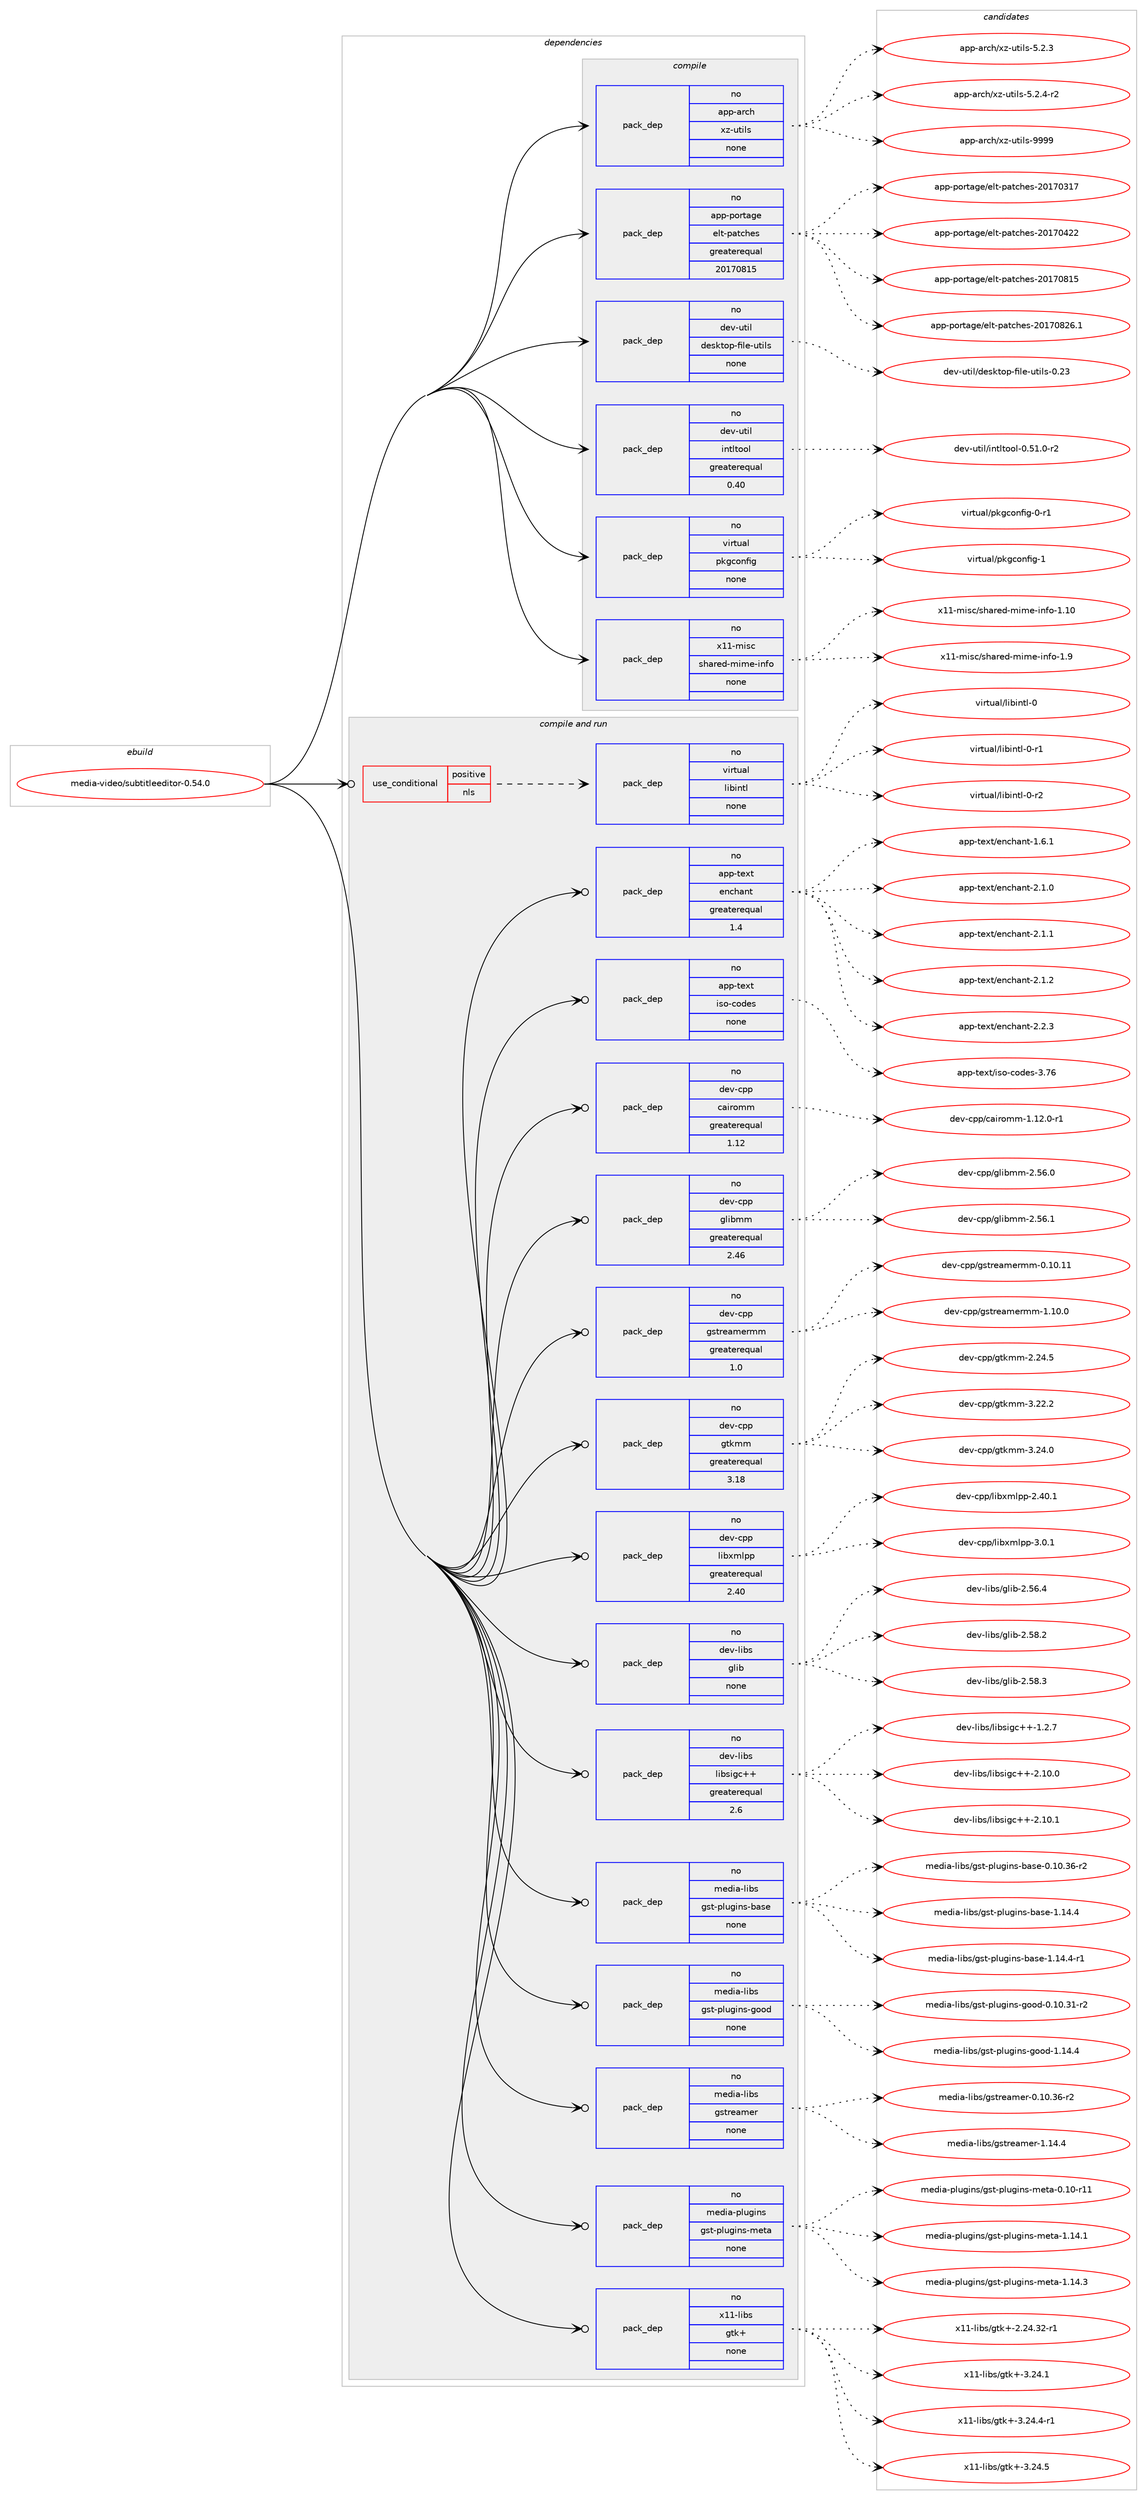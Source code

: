 digraph prolog {

# *************
# Graph options
# *************

newrank=true;
concentrate=true;
compound=true;
graph [rankdir=LR,fontname=Helvetica,fontsize=10,ranksep=1.5];#, ranksep=2.5, nodesep=0.2];
edge  [arrowhead=vee];
node  [fontname=Helvetica,fontsize=10];

# **********
# The ebuild
# **********

subgraph cluster_leftcol {
color=gray;
rank=same;
label=<<i>ebuild</i>>;
id [label="media-video/subtitleeditor-0.54.0", color=red, width=4, href="../media-video/subtitleeditor-0.54.0.svg"];
}

# ****************
# The dependencies
# ****************

subgraph cluster_midcol {
color=gray;
label=<<i>dependencies</i>>;
subgraph cluster_compile {
fillcolor="#eeeeee";
style=filled;
label=<<i>compile</i>>;
subgraph pack1172830 {
dependency1640350 [label=<<TABLE BORDER="0" CELLBORDER="1" CELLSPACING="0" CELLPADDING="4" WIDTH="220"><TR><TD ROWSPAN="6" CELLPADDING="30">pack_dep</TD></TR><TR><TD WIDTH="110">no</TD></TR><TR><TD>app-arch</TD></TR><TR><TD>xz-utils</TD></TR><TR><TD>none</TD></TR><TR><TD></TD></TR></TABLE>>, shape=none, color=blue];
}
id:e -> dependency1640350:w [weight=20,style="solid",arrowhead="vee"];
subgraph pack1172831 {
dependency1640351 [label=<<TABLE BORDER="0" CELLBORDER="1" CELLSPACING="0" CELLPADDING="4" WIDTH="220"><TR><TD ROWSPAN="6" CELLPADDING="30">pack_dep</TD></TR><TR><TD WIDTH="110">no</TD></TR><TR><TD>app-portage</TD></TR><TR><TD>elt-patches</TD></TR><TR><TD>greaterequal</TD></TR><TR><TD>20170815</TD></TR></TABLE>>, shape=none, color=blue];
}
id:e -> dependency1640351:w [weight=20,style="solid",arrowhead="vee"];
subgraph pack1172832 {
dependency1640352 [label=<<TABLE BORDER="0" CELLBORDER="1" CELLSPACING="0" CELLPADDING="4" WIDTH="220"><TR><TD ROWSPAN="6" CELLPADDING="30">pack_dep</TD></TR><TR><TD WIDTH="110">no</TD></TR><TR><TD>dev-util</TD></TR><TR><TD>desktop-file-utils</TD></TR><TR><TD>none</TD></TR><TR><TD></TD></TR></TABLE>>, shape=none, color=blue];
}
id:e -> dependency1640352:w [weight=20,style="solid",arrowhead="vee"];
subgraph pack1172833 {
dependency1640353 [label=<<TABLE BORDER="0" CELLBORDER="1" CELLSPACING="0" CELLPADDING="4" WIDTH="220"><TR><TD ROWSPAN="6" CELLPADDING="30">pack_dep</TD></TR><TR><TD WIDTH="110">no</TD></TR><TR><TD>dev-util</TD></TR><TR><TD>intltool</TD></TR><TR><TD>greaterequal</TD></TR><TR><TD>0.40</TD></TR></TABLE>>, shape=none, color=blue];
}
id:e -> dependency1640353:w [weight=20,style="solid",arrowhead="vee"];
subgraph pack1172834 {
dependency1640354 [label=<<TABLE BORDER="0" CELLBORDER="1" CELLSPACING="0" CELLPADDING="4" WIDTH="220"><TR><TD ROWSPAN="6" CELLPADDING="30">pack_dep</TD></TR><TR><TD WIDTH="110">no</TD></TR><TR><TD>virtual</TD></TR><TR><TD>pkgconfig</TD></TR><TR><TD>none</TD></TR><TR><TD></TD></TR></TABLE>>, shape=none, color=blue];
}
id:e -> dependency1640354:w [weight=20,style="solid",arrowhead="vee"];
subgraph pack1172835 {
dependency1640355 [label=<<TABLE BORDER="0" CELLBORDER="1" CELLSPACING="0" CELLPADDING="4" WIDTH="220"><TR><TD ROWSPAN="6" CELLPADDING="30">pack_dep</TD></TR><TR><TD WIDTH="110">no</TD></TR><TR><TD>x11-misc</TD></TR><TR><TD>shared-mime-info</TD></TR><TR><TD>none</TD></TR><TR><TD></TD></TR></TABLE>>, shape=none, color=blue];
}
id:e -> dependency1640355:w [weight=20,style="solid",arrowhead="vee"];
}
subgraph cluster_compileandrun {
fillcolor="#eeeeee";
style=filled;
label=<<i>compile and run</i>>;
subgraph cond441037 {
dependency1640356 [label=<<TABLE BORDER="0" CELLBORDER="1" CELLSPACING="0" CELLPADDING="4"><TR><TD ROWSPAN="3" CELLPADDING="10">use_conditional</TD></TR><TR><TD>positive</TD></TR><TR><TD>nls</TD></TR></TABLE>>, shape=none, color=red];
subgraph pack1172836 {
dependency1640357 [label=<<TABLE BORDER="0" CELLBORDER="1" CELLSPACING="0" CELLPADDING="4" WIDTH="220"><TR><TD ROWSPAN="6" CELLPADDING="30">pack_dep</TD></TR><TR><TD WIDTH="110">no</TD></TR><TR><TD>virtual</TD></TR><TR><TD>libintl</TD></TR><TR><TD>none</TD></TR><TR><TD></TD></TR></TABLE>>, shape=none, color=blue];
}
dependency1640356:e -> dependency1640357:w [weight=20,style="dashed",arrowhead="vee"];
}
id:e -> dependency1640356:w [weight=20,style="solid",arrowhead="odotvee"];
subgraph pack1172837 {
dependency1640358 [label=<<TABLE BORDER="0" CELLBORDER="1" CELLSPACING="0" CELLPADDING="4" WIDTH="220"><TR><TD ROWSPAN="6" CELLPADDING="30">pack_dep</TD></TR><TR><TD WIDTH="110">no</TD></TR><TR><TD>app-text</TD></TR><TR><TD>enchant</TD></TR><TR><TD>greaterequal</TD></TR><TR><TD>1.4</TD></TR></TABLE>>, shape=none, color=blue];
}
id:e -> dependency1640358:w [weight=20,style="solid",arrowhead="odotvee"];
subgraph pack1172838 {
dependency1640359 [label=<<TABLE BORDER="0" CELLBORDER="1" CELLSPACING="0" CELLPADDING="4" WIDTH="220"><TR><TD ROWSPAN="6" CELLPADDING="30">pack_dep</TD></TR><TR><TD WIDTH="110">no</TD></TR><TR><TD>app-text</TD></TR><TR><TD>iso-codes</TD></TR><TR><TD>none</TD></TR><TR><TD></TD></TR></TABLE>>, shape=none, color=blue];
}
id:e -> dependency1640359:w [weight=20,style="solid",arrowhead="odotvee"];
subgraph pack1172839 {
dependency1640360 [label=<<TABLE BORDER="0" CELLBORDER="1" CELLSPACING="0" CELLPADDING="4" WIDTH="220"><TR><TD ROWSPAN="6" CELLPADDING="30">pack_dep</TD></TR><TR><TD WIDTH="110">no</TD></TR><TR><TD>dev-cpp</TD></TR><TR><TD>cairomm</TD></TR><TR><TD>greaterequal</TD></TR><TR><TD>1.12</TD></TR></TABLE>>, shape=none, color=blue];
}
id:e -> dependency1640360:w [weight=20,style="solid",arrowhead="odotvee"];
subgraph pack1172840 {
dependency1640361 [label=<<TABLE BORDER="0" CELLBORDER="1" CELLSPACING="0" CELLPADDING="4" WIDTH="220"><TR><TD ROWSPAN="6" CELLPADDING="30">pack_dep</TD></TR><TR><TD WIDTH="110">no</TD></TR><TR><TD>dev-cpp</TD></TR><TR><TD>glibmm</TD></TR><TR><TD>greaterequal</TD></TR><TR><TD>2.46</TD></TR></TABLE>>, shape=none, color=blue];
}
id:e -> dependency1640361:w [weight=20,style="solid",arrowhead="odotvee"];
subgraph pack1172841 {
dependency1640362 [label=<<TABLE BORDER="0" CELLBORDER="1" CELLSPACING="0" CELLPADDING="4" WIDTH="220"><TR><TD ROWSPAN="6" CELLPADDING="30">pack_dep</TD></TR><TR><TD WIDTH="110">no</TD></TR><TR><TD>dev-cpp</TD></TR><TR><TD>gstreamermm</TD></TR><TR><TD>greaterequal</TD></TR><TR><TD>1.0</TD></TR></TABLE>>, shape=none, color=blue];
}
id:e -> dependency1640362:w [weight=20,style="solid",arrowhead="odotvee"];
subgraph pack1172842 {
dependency1640363 [label=<<TABLE BORDER="0" CELLBORDER="1" CELLSPACING="0" CELLPADDING="4" WIDTH="220"><TR><TD ROWSPAN="6" CELLPADDING="30">pack_dep</TD></TR><TR><TD WIDTH="110">no</TD></TR><TR><TD>dev-cpp</TD></TR><TR><TD>gtkmm</TD></TR><TR><TD>greaterequal</TD></TR><TR><TD>3.18</TD></TR></TABLE>>, shape=none, color=blue];
}
id:e -> dependency1640363:w [weight=20,style="solid",arrowhead="odotvee"];
subgraph pack1172843 {
dependency1640364 [label=<<TABLE BORDER="0" CELLBORDER="1" CELLSPACING="0" CELLPADDING="4" WIDTH="220"><TR><TD ROWSPAN="6" CELLPADDING="30">pack_dep</TD></TR><TR><TD WIDTH="110">no</TD></TR><TR><TD>dev-cpp</TD></TR><TR><TD>libxmlpp</TD></TR><TR><TD>greaterequal</TD></TR><TR><TD>2.40</TD></TR></TABLE>>, shape=none, color=blue];
}
id:e -> dependency1640364:w [weight=20,style="solid",arrowhead="odotvee"];
subgraph pack1172844 {
dependency1640365 [label=<<TABLE BORDER="0" CELLBORDER="1" CELLSPACING="0" CELLPADDING="4" WIDTH="220"><TR><TD ROWSPAN="6" CELLPADDING="30">pack_dep</TD></TR><TR><TD WIDTH="110">no</TD></TR><TR><TD>dev-libs</TD></TR><TR><TD>glib</TD></TR><TR><TD>none</TD></TR><TR><TD></TD></TR></TABLE>>, shape=none, color=blue];
}
id:e -> dependency1640365:w [weight=20,style="solid",arrowhead="odotvee"];
subgraph pack1172845 {
dependency1640366 [label=<<TABLE BORDER="0" CELLBORDER="1" CELLSPACING="0" CELLPADDING="4" WIDTH="220"><TR><TD ROWSPAN="6" CELLPADDING="30">pack_dep</TD></TR><TR><TD WIDTH="110">no</TD></TR><TR><TD>dev-libs</TD></TR><TR><TD>libsigc++</TD></TR><TR><TD>greaterequal</TD></TR><TR><TD>2.6</TD></TR></TABLE>>, shape=none, color=blue];
}
id:e -> dependency1640366:w [weight=20,style="solid",arrowhead="odotvee"];
subgraph pack1172846 {
dependency1640367 [label=<<TABLE BORDER="0" CELLBORDER="1" CELLSPACING="0" CELLPADDING="4" WIDTH="220"><TR><TD ROWSPAN="6" CELLPADDING="30">pack_dep</TD></TR><TR><TD WIDTH="110">no</TD></TR><TR><TD>media-libs</TD></TR><TR><TD>gst-plugins-base</TD></TR><TR><TD>none</TD></TR><TR><TD></TD></TR></TABLE>>, shape=none, color=blue];
}
id:e -> dependency1640367:w [weight=20,style="solid",arrowhead="odotvee"];
subgraph pack1172847 {
dependency1640368 [label=<<TABLE BORDER="0" CELLBORDER="1" CELLSPACING="0" CELLPADDING="4" WIDTH="220"><TR><TD ROWSPAN="6" CELLPADDING="30">pack_dep</TD></TR><TR><TD WIDTH="110">no</TD></TR><TR><TD>media-libs</TD></TR><TR><TD>gst-plugins-good</TD></TR><TR><TD>none</TD></TR><TR><TD></TD></TR></TABLE>>, shape=none, color=blue];
}
id:e -> dependency1640368:w [weight=20,style="solid",arrowhead="odotvee"];
subgraph pack1172848 {
dependency1640369 [label=<<TABLE BORDER="0" CELLBORDER="1" CELLSPACING="0" CELLPADDING="4" WIDTH="220"><TR><TD ROWSPAN="6" CELLPADDING="30">pack_dep</TD></TR><TR><TD WIDTH="110">no</TD></TR><TR><TD>media-libs</TD></TR><TR><TD>gstreamer</TD></TR><TR><TD>none</TD></TR><TR><TD></TD></TR></TABLE>>, shape=none, color=blue];
}
id:e -> dependency1640369:w [weight=20,style="solid",arrowhead="odotvee"];
subgraph pack1172849 {
dependency1640370 [label=<<TABLE BORDER="0" CELLBORDER="1" CELLSPACING="0" CELLPADDING="4" WIDTH="220"><TR><TD ROWSPAN="6" CELLPADDING="30">pack_dep</TD></TR><TR><TD WIDTH="110">no</TD></TR><TR><TD>media-plugins</TD></TR><TR><TD>gst-plugins-meta</TD></TR><TR><TD>none</TD></TR><TR><TD></TD></TR></TABLE>>, shape=none, color=blue];
}
id:e -> dependency1640370:w [weight=20,style="solid",arrowhead="odotvee"];
subgraph pack1172850 {
dependency1640371 [label=<<TABLE BORDER="0" CELLBORDER="1" CELLSPACING="0" CELLPADDING="4" WIDTH="220"><TR><TD ROWSPAN="6" CELLPADDING="30">pack_dep</TD></TR><TR><TD WIDTH="110">no</TD></TR><TR><TD>x11-libs</TD></TR><TR><TD>gtk+</TD></TR><TR><TD>none</TD></TR><TR><TD></TD></TR></TABLE>>, shape=none, color=blue];
}
id:e -> dependency1640371:w [weight=20,style="solid",arrowhead="odotvee"];
}
subgraph cluster_run {
fillcolor="#eeeeee";
style=filled;
label=<<i>run</i>>;
}
}

# **************
# The candidates
# **************

subgraph cluster_choices {
rank=same;
color=gray;
label=<<i>candidates</i>>;

subgraph choice1172830 {
color=black;
nodesep=1;
choice971121124597114991044712012245117116105108115455346504651 [label="app-arch/xz-utils-5.2.3", color=red, width=4,href="../app-arch/xz-utils-5.2.3.svg"];
choice9711211245971149910447120122451171161051081154553465046524511450 [label="app-arch/xz-utils-5.2.4-r2", color=red, width=4,href="../app-arch/xz-utils-5.2.4-r2.svg"];
choice9711211245971149910447120122451171161051081154557575757 [label="app-arch/xz-utils-9999", color=red, width=4,href="../app-arch/xz-utils-9999.svg"];
dependency1640350:e -> choice971121124597114991044712012245117116105108115455346504651:w [style=dotted,weight="100"];
dependency1640350:e -> choice9711211245971149910447120122451171161051081154553465046524511450:w [style=dotted,weight="100"];
dependency1640350:e -> choice9711211245971149910447120122451171161051081154557575757:w [style=dotted,weight="100"];
}
subgraph choice1172831 {
color=black;
nodesep=1;
choice97112112451121111141169710310147101108116451129711699104101115455048495548514955 [label="app-portage/elt-patches-20170317", color=red, width=4,href="../app-portage/elt-patches-20170317.svg"];
choice97112112451121111141169710310147101108116451129711699104101115455048495548525050 [label="app-portage/elt-patches-20170422", color=red, width=4,href="../app-portage/elt-patches-20170422.svg"];
choice97112112451121111141169710310147101108116451129711699104101115455048495548564953 [label="app-portage/elt-patches-20170815", color=red, width=4,href="../app-portage/elt-patches-20170815.svg"];
choice971121124511211111411697103101471011081164511297116991041011154550484955485650544649 [label="app-portage/elt-patches-20170826.1", color=red, width=4,href="../app-portage/elt-patches-20170826.1.svg"];
dependency1640351:e -> choice97112112451121111141169710310147101108116451129711699104101115455048495548514955:w [style=dotted,weight="100"];
dependency1640351:e -> choice97112112451121111141169710310147101108116451129711699104101115455048495548525050:w [style=dotted,weight="100"];
dependency1640351:e -> choice97112112451121111141169710310147101108116451129711699104101115455048495548564953:w [style=dotted,weight="100"];
dependency1640351:e -> choice971121124511211111411697103101471011081164511297116991041011154550484955485650544649:w [style=dotted,weight="100"];
}
subgraph choice1172832 {
color=black;
nodesep=1;
choice100101118451171161051084710010111510711611111245102105108101451171161051081154548465051 [label="dev-util/desktop-file-utils-0.23", color=red, width=4,href="../dev-util/desktop-file-utils-0.23.svg"];
dependency1640352:e -> choice100101118451171161051084710010111510711611111245102105108101451171161051081154548465051:w [style=dotted,weight="100"];
}
subgraph choice1172833 {
color=black;
nodesep=1;
choice1001011184511711610510847105110116108116111111108454846534946484511450 [label="dev-util/intltool-0.51.0-r2", color=red, width=4,href="../dev-util/intltool-0.51.0-r2.svg"];
dependency1640353:e -> choice1001011184511711610510847105110116108116111111108454846534946484511450:w [style=dotted,weight="100"];
}
subgraph choice1172834 {
color=black;
nodesep=1;
choice11810511411611797108471121071039911111010210510345484511449 [label="virtual/pkgconfig-0-r1", color=red, width=4,href="../virtual/pkgconfig-0-r1.svg"];
choice1181051141161179710847112107103991111101021051034549 [label="virtual/pkgconfig-1", color=red, width=4,href="../virtual/pkgconfig-1.svg"];
dependency1640354:e -> choice11810511411611797108471121071039911111010210510345484511449:w [style=dotted,weight="100"];
dependency1640354:e -> choice1181051141161179710847112107103991111101021051034549:w [style=dotted,weight="100"];
}
subgraph choice1172835 {
color=black;
nodesep=1;
choice12049494510910511599471151049711410110045109105109101451051101021114549464948 [label="x11-misc/shared-mime-info-1.10", color=red, width=4,href="../x11-misc/shared-mime-info-1.10.svg"];
choice120494945109105115994711510497114101100451091051091014510511010211145494657 [label="x11-misc/shared-mime-info-1.9", color=red, width=4,href="../x11-misc/shared-mime-info-1.9.svg"];
dependency1640355:e -> choice12049494510910511599471151049711410110045109105109101451051101021114549464948:w [style=dotted,weight="100"];
dependency1640355:e -> choice120494945109105115994711510497114101100451091051091014510511010211145494657:w [style=dotted,weight="100"];
}
subgraph choice1172836 {
color=black;
nodesep=1;
choice1181051141161179710847108105981051101161084548 [label="virtual/libintl-0", color=red, width=4,href="../virtual/libintl-0.svg"];
choice11810511411611797108471081059810511011610845484511449 [label="virtual/libintl-0-r1", color=red, width=4,href="../virtual/libintl-0-r1.svg"];
choice11810511411611797108471081059810511011610845484511450 [label="virtual/libintl-0-r2", color=red, width=4,href="../virtual/libintl-0-r2.svg"];
dependency1640357:e -> choice1181051141161179710847108105981051101161084548:w [style=dotted,weight="100"];
dependency1640357:e -> choice11810511411611797108471081059810511011610845484511449:w [style=dotted,weight="100"];
dependency1640357:e -> choice11810511411611797108471081059810511011610845484511450:w [style=dotted,weight="100"];
}
subgraph choice1172837 {
color=black;
nodesep=1;
choice9711211245116101120116471011109910497110116454946544649 [label="app-text/enchant-1.6.1", color=red, width=4,href="../app-text/enchant-1.6.1.svg"];
choice9711211245116101120116471011109910497110116455046494648 [label="app-text/enchant-2.1.0", color=red, width=4,href="../app-text/enchant-2.1.0.svg"];
choice9711211245116101120116471011109910497110116455046494649 [label="app-text/enchant-2.1.1", color=red, width=4,href="../app-text/enchant-2.1.1.svg"];
choice9711211245116101120116471011109910497110116455046494650 [label="app-text/enchant-2.1.2", color=red, width=4,href="../app-text/enchant-2.1.2.svg"];
choice9711211245116101120116471011109910497110116455046504651 [label="app-text/enchant-2.2.3", color=red, width=4,href="../app-text/enchant-2.2.3.svg"];
dependency1640358:e -> choice9711211245116101120116471011109910497110116454946544649:w [style=dotted,weight="100"];
dependency1640358:e -> choice9711211245116101120116471011109910497110116455046494648:w [style=dotted,weight="100"];
dependency1640358:e -> choice9711211245116101120116471011109910497110116455046494649:w [style=dotted,weight="100"];
dependency1640358:e -> choice9711211245116101120116471011109910497110116455046494650:w [style=dotted,weight="100"];
dependency1640358:e -> choice9711211245116101120116471011109910497110116455046504651:w [style=dotted,weight="100"];
}
subgraph choice1172838 {
color=black;
nodesep=1;
choice97112112451161011201164710511511145991111001011154551465554 [label="app-text/iso-codes-3.76", color=red, width=4,href="../app-text/iso-codes-3.76.svg"];
dependency1640359:e -> choice97112112451161011201164710511511145991111001011154551465554:w [style=dotted,weight="100"];
}
subgraph choice1172839 {
color=black;
nodesep=1;
choice1001011184599112112479997105114111109109454946495046484511449 [label="dev-cpp/cairomm-1.12.0-r1", color=red, width=4,href="../dev-cpp/cairomm-1.12.0-r1.svg"];
dependency1640360:e -> choice1001011184599112112479997105114111109109454946495046484511449:w [style=dotted,weight="100"];
}
subgraph choice1172840 {
color=black;
nodesep=1;
choice1001011184599112112471031081059810910945504653544648 [label="dev-cpp/glibmm-2.56.0", color=red, width=4,href="../dev-cpp/glibmm-2.56.0.svg"];
choice1001011184599112112471031081059810910945504653544649 [label="dev-cpp/glibmm-2.56.1", color=red, width=4,href="../dev-cpp/glibmm-2.56.1.svg"];
dependency1640361:e -> choice1001011184599112112471031081059810910945504653544648:w [style=dotted,weight="100"];
dependency1640361:e -> choice1001011184599112112471031081059810910945504653544649:w [style=dotted,weight="100"];
}
subgraph choice1172841 {
color=black;
nodesep=1;
choice100101118459911211247103115116114101971091011141091094548464948464949 [label="dev-cpp/gstreamermm-0.10.11", color=red, width=4,href="../dev-cpp/gstreamermm-0.10.11.svg"];
choice1001011184599112112471031151161141019710910111410910945494649484648 [label="dev-cpp/gstreamermm-1.10.0", color=red, width=4,href="../dev-cpp/gstreamermm-1.10.0.svg"];
dependency1640362:e -> choice100101118459911211247103115116114101971091011141091094548464948464949:w [style=dotted,weight="100"];
dependency1640362:e -> choice1001011184599112112471031151161141019710910111410910945494649484648:w [style=dotted,weight="100"];
}
subgraph choice1172842 {
color=black;
nodesep=1;
choice10010111845991121124710311610710910945504650524653 [label="dev-cpp/gtkmm-2.24.5", color=red, width=4,href="../dev-cpp/gtkmm-2.24.5.svg"];
choice10010111845991121124710311610710910945514650504650 [label="dev-cpp/gtkmm-3.22.2", color=red, width=4,href="../dev-cpp/gtkmm-3.22.2.svg"];
choice10010111845991121124710311610710910945514650524648 [label="dev-cpp/gtkmm-3.24.0", color=red, width=4,href="../dev-cpp/gtkmm-3.24.0.svg"];
dependency1640363:e -> choice10010111845991121124710311610710910945504650524653:w [style=dotted,weight="100"];
dependency1640363:e -> choice10010111845991121124710311610710910945514650504650:w [style=dotted,weight="100"];
dependency1640363:e -> choice10010111845991121124710311610710910945514650524648:w [style=dotted,weight="100"];
}
subgraph choice1172843 {
color=black;
nodesep=1;
choice1001011184599112112471081059812010910811211245504652484649 [label="dev-cpp/libxmlpp-2.40.1", color=red, width=4,href="../dev-cpp/libxmlpp-2.40.1.svg"];
choice10010111845991121124710810598120109108112112455146484649 [label="dev-cpp/libxmlpp-3.0.1", color=red, width=4,href="../dev-cpp/libxmlpp-3.0.1.svg"];
dependency1640364:e -> choice1001011184599112112471081059812010910811211245504652484649:w [style=dotted,weight="100"];
dependency1640364:e -> choice10010111845991121124710810598120109108112112455146484649:w [style=dotted,weight="100"];
}
subgraph choice1172844 {
color=black;
nodesep=1;
choice1001011184510810598115471031081059845504653544652 [label="dev-libs/glib-2.56.4", color=red, width=4,href="../dev-libs/glib-2.56.4.svg"];
choice1001011184510810598115471031081059845504653564650 [label="dev-libs/glib-2.58.2", color=red, width=4,href="../dev-libs/glib-2.58.2.svg"];
choice1001011184510810598115471031081059845504653564651 [label="dev-libs/glib-2.58.3", color=red, width=4,href="../dev-libs/glib-2.58.3.svg"];
dependency1640365:e -> choice1001011184510810598115471031081059845504653544652:w [style=dotted,weight="100"];
dependency1640365:e -> choice1001011184510810598115471031081059845504653564650:w [style=dotted,weight="100"];
dependency1640365:e -> choice1001011184510810598115471031081059845504653564651:w [style=dotted,weight="100"];
}
subgraph choice1172845 {
color=black;
nodesep=1;
choice10010111845108105981154710810598115105103994343454946504655 [label="dev-libs/libsigc++-1.2.7", color=red, width=4,href="../dev-libs/libsigc++-1.2.7.svg"];
choice1001011184510810598115471081059811510510399434345504649484648 [label="dev-libs/libsigc++-2.10.0", color=red, width=4,href="../dev-libs/libsigc++-2.10.0.svg"];
choice1001011184510810598115471081059811510510399434345504649484649 [label="dev-libs/libsigc++-2.10.1", color=red, width=4,href="../dev-libs/libsigc++-2.10.1.svg"];
dependency1640366:e -> choice10010111845108105981154710810598115105103994343454946504655:w [style=dotted,weight="100"];
dependency1640366:e -> choice1001011184510810598115471081059811510510399434345504649484648:w [style=dotted,weight="100"];
dependency1640366:e -> choice1001011184510810598115471081059811510510399434345504649484649:w [style=dotted,weight="100"];
}
subgraph choice1172846 {
color=black;
nodesep=1;
choice109101100105974510810598115471031151164511210811710310511011545989711510145484649484651544511450 [label="media-libs/gst-plugins-base-0.10.36-r2", color=red, width=4,href="../media-libs/gst-plugins-base-0.10.36-r2.svg"];
choice109101100105974510810598115471031151164511210811710310511011545989711510145494649524652 [label="media-libs/gst-plugins-base-1.14.4", color=red, width=4,href="../media-libs/gst-plugins-base-1.14.4.svg"];
choice1091011001059745108105981154710311511645112108117103105110115459897115101454946495246524511449 [label="media-libs/gst-plugins-base-1.14.4-r1", color=red, width=4,href="../media-libs/gst-plugins-base-1.14.4-r1.svg"];
dependency1640367:e -> choice109101100105974510810598115471031151164511210811710310511011545989711510145484649484651544511450:w [style=dotted,weight="100"];
dependency1640367:e -> choice109101100105974510810598115471031151164511210811710310511011545989711510145494649524652:w [style=dotted,weight="100"];
dependency1640367:e -> choice1091011001059745108105981154710311511645112108117103105110115459897115101454946495246524511449:w [style=dotted,weight="100"];
}
subgraph choice1172847 {
color=black;
nodesep=1;
choice10910110010597451081059811547103115116451121081171031051101154510311111110045484649484651494511450 [label="media-libs/gst-plugins-good-0.10.31-r2", color=red, width=4,href="../media-libs/gst-plugins-good-0.10.31-r2.svg"];
choice10910110010597451081059811547103115116451121081171031051101154510311111110045494649524652 [label="media-libs/gst-plugins-good-1.14.4", color=red, width=4,href="../media-libs/gst-plugins-good-1.14.4.svg"];
dependency1640368:e -> choice10910110010597451081059811547103115116451121081171031051101154510311111110045484649484651494511450:w [style=dotted,weight="100"];
dependency1640368:e -> choice10910110010597451081059811547103115116451121081171031051101154510311111110045494649524652:w [style=dotted,weight="100"];
}
subgraph choice1172848 {
color=black;
nodesep=1;
choice109101100105974510810598115471031151161141019710910111445484649484651544511450 [label="media-libs/gstreamer-0.10.36-r2", color=red, width=4,href="../media-libs/gstreamer-0.10.36-r2.svg"];
choice109101100105974510810598115471031151161141019710910111445494649524652 [label="media-libs/gstreamer-1.14.4", color=red, width=4,href="../media-libs/gstreamer-1.14.4.svg"];
dependency1640369:e -> choice109101100105974510810598115471031151161141019710910111445484649484651544511450:w [style=dotted,weight="100"];
dependency1640369:e -> choice109101100105974510810598115471031151161141019710910111445494649524652:w [style=dotted,weight="100"];
}
subgraph choice1172849 {
color=black;
nodesep=1;
choice1091011001059745112108117103105110115471031151164511210811710310511011545109101116974548464948451144949 [label="media-plugins/gst-plugins-meta-0.10-r11", color=red, width=4,href="../media-plugins/gst-plugins-meta-0.10-r11.svg"];
choice10910110010597451121081171031051101154710311511645112108117103105110115451091011169745494649524649 [label="media-plugins/gst-plugins-meta-1.14.1", color=red, width=4,href="../media-plugins/gst-plugins-meta-1.14.1.svg"];
choice10910110010597451121081171031051101154710311511645112108117103105110115451091011169745494649524651 [label="media-plugins/gst-plugins-meta-1.14.3", color=red, width=4,href="../media-plugins/gst-plugins-meta-1.14.3.svg"];
dependency1640370:e -> choice1091011001059745112108117103105110115471031151164511210811710310511011545109101116974548464948451144949:w [style=dotted,weight="100"];
dependency1640370:e -> choice10910110010597451121081171031051101154710311511645112108117103105110115451091011169745494649524649:w [style=dotted,weight="100"];
dependency1640370:e -> choice10910110010597451121081171031051101154710311511645112108117103105110115451091011169745494649524651:w [style=dotted,weight="100"];
}
subgraph choice1172850 {
color=black;
nodesep=1;
choice12049494510810598115471031161074345504650524651504511449 [label="x11-libs/gtk+-2.24.32-r1", color=red, width=4,href="../x11-libs/gtk+-2.24.32-r1.svg"];
choice12049494510810598115471031161074345514650524649 [label="x11-libs/gtk+-3.24.1", color=red, width=4,href="../x11-libs/gtk+-3.24.1.svg"];
choice120494945108105981154710311610743455146505246524511449 [label="x11-libs/gtk+-3.24.4-r1", color=red, width=4,href="../x11-libs/gtk+-3.24.4-r1.svg"];
choice12049494510810598115471031161074345514650524653 [label="x11-libs/gtk+-3.24.5", color=red, width=4,href="../x11-libs/gtk+-3.24.5.svg"];
dependency1640371:e -> choice12049494510810598115471031161074345504650524651504511449:w [style=dotted,weight="100"];
dependency1640371:e -> choice12049494510810598115471031161074345514650524649:w [style=dotted,weight="100"];
dependency1640371:e -> choice120494945108105981154710311610743455146505246524511449:w [style=dotted,weight="100"];
dependency1640371:e -> choice12049494510810598115471031161074345514650524653:w [style=dotted,weight="100"];
}
}

}
